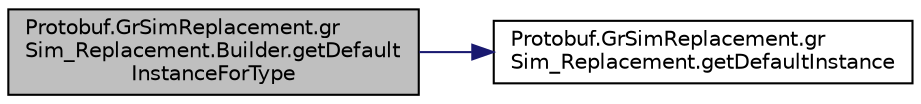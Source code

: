 digraph "Protobuf.GrSimReplacement.grSim_Replacement.Builder.getDefaultInstanceForType"
{
 // INTERACTIVE_SVG=YES
  edge [fontname="Helvetica",fontsize="10",labelfontname="Helvetica",labelfontsize="10"];
  node [fontname="Helvetica",fontsize="10",shape=record];
  rankdir="LR";
  Node1 [label="Protobuf.GrSimReplacement.gr\lSim_Replacement.Builder.getDefault\lInstanceForType",height=0.2,width=0.4,color="black", fillcolor="grey75", style="filled", fontcolor="black"];
  Node1 -> Node2 [color="midnightblue",fontsize="10",style="solid",fontname="Helvetica"];
  Node2 [label="Protobuf.GrSimReplacement.gr\lSim_Replacement.getDefaultInstance",height=0.2,width=0.4,color="black", fillcolor="white", style="filled",URL="$d0/da5/class_protobuf_1_1_gr_sim_replacement_1_1gr_sim___replacement.html#a8179ced6664e6c149263f84426531d71"];
}

